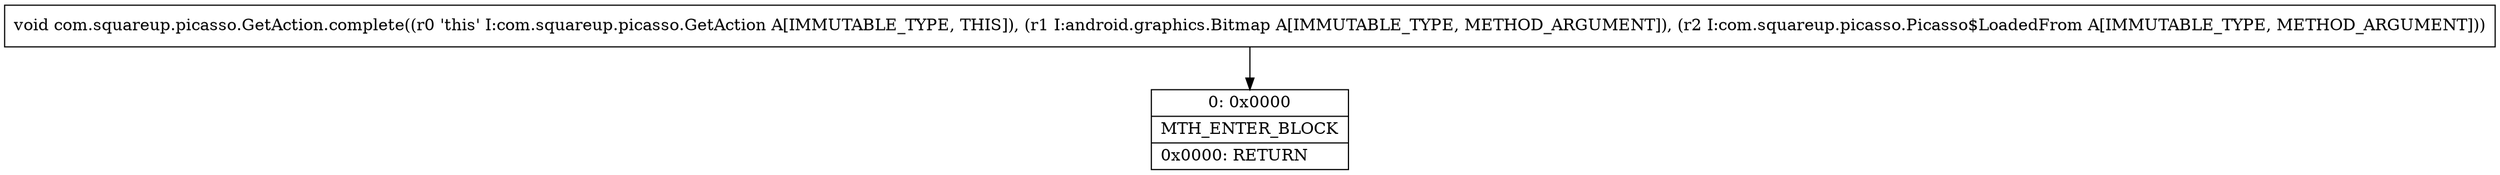 digraph "CFG forcom.squareup.picasso.GetAction.complete(Landroid\/graphics\/Bitmap;Lcom\/squareup\/picasso\/Picasso$LoadedFrom;)V" {
Node_0 [shape=record,label="{0\:\ 0x0000|MTH_ENTER_BLOCK\l|0x0000: RETURN   \l}"];
MethodNode[shape=record,label="{void com.squareup.picasso.GetAction.complete((r0 'this' I:com.squareup.picasso.GetAction A[IMMUTABLE_TYPE, THIS]), (r1 I:android.graphics.Bitmap A[IMMUTABLE_TYPE, METHOD_ARGUMENT]), (r2 I:com.squareup.picasso.Picasso$LoadedFrom A[IMMUTABLE_TYPE, METHOD_ARGUMENT])) }"];
MethodNode -> Node_0;
}

